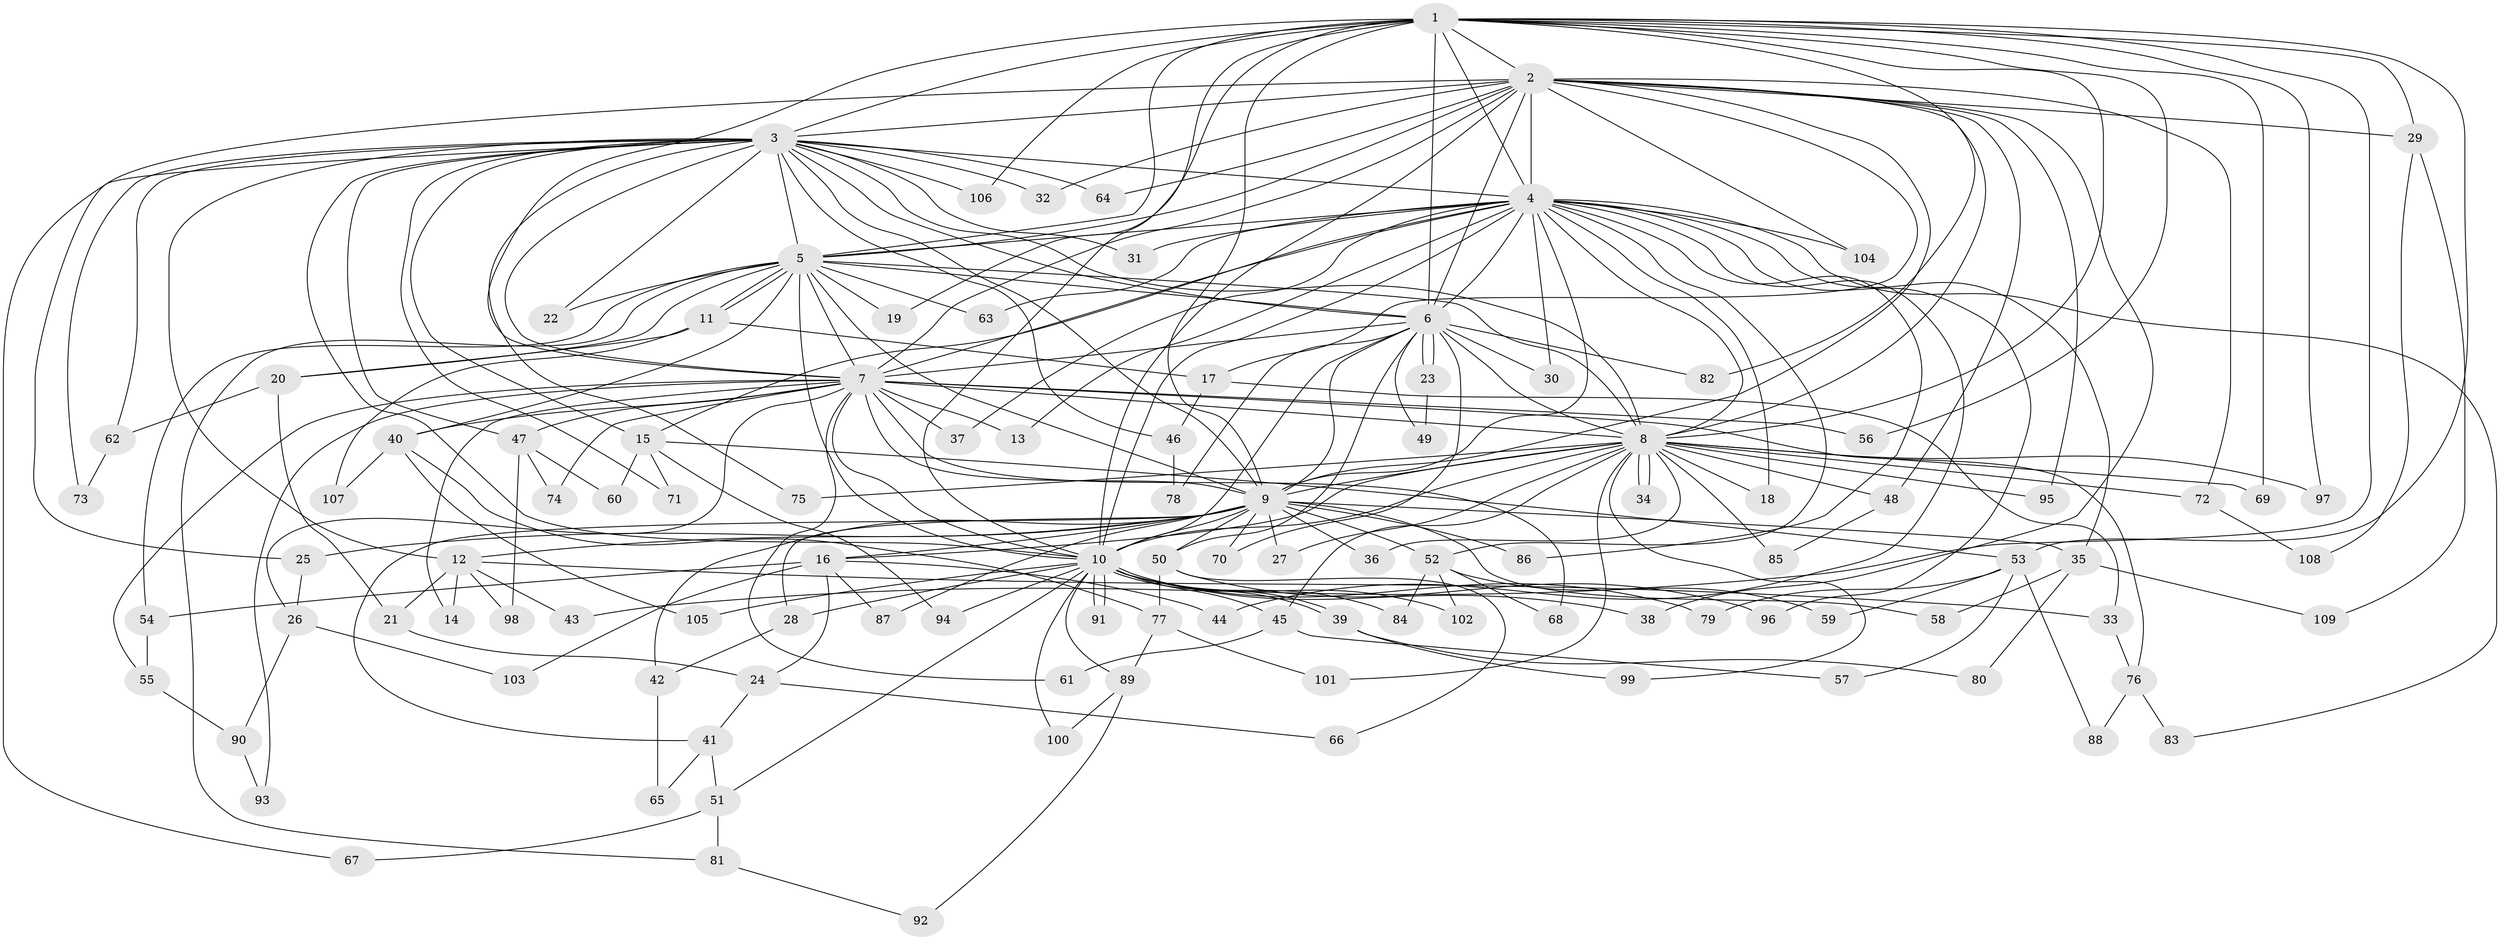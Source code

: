 // Generated by graph-tools (version 1.1) at 2025/45/03/09/25 04:45:23]
// undirected, 109 vertices, 243 edges
graph export_dot {
graph [start="1"]
  node [color=gray90,style=filled];
  1;
  2;
  3;
  4;
  5;
  6;
  7;
  8;
  9;
  10;
  11;
  12;
  13;
  14;
  15;
  16;
  17;
  18;
  19;
  20;
  21;
  22;
  23;
  24;
  25;
  26;
  27;
  28;
  29;
  30;
  31;
  32;
  33;
  34;
  35;
  36;
  37;
  38;
  39;
  40;
  41;
  42;
  43;
  44;
  45;
  46;
  47;
  48;
  49;
  50;
  51;
  52;
  53;
  54;
  55;
  56;
  57;
  58;
  59;
  60;
  61;
  62;
  63;
  64;
  65;
  66;
  67;
  68;
  69;
  70;
  71;
  72;
  73;
  74;
  75;
  76;
  77;
  78;
  79;
  80;
  81;
  82;
  83;
  84;
  85;
  86;
  87;
  88;
  89;
  90;
  91;
  92;
  93;
  94;
  95;
  96;
  97;
  98;
  99;
  100;
  101;
  102;
  103;
  104;
  105;
  106;
  107;
  108;
  109;
  1 -- 2;
  1 -- 3;
  1 -- 4;
  1 -- 5;
  1 -- 6;
  1 -- 7;
  1 -- 8;
  1 -- 9;
  1 -- 10;
  1 -- 19;
  1 -- 29;
  1 -- 43;
  1 -- 53;
  1 -- 56;
  1 -- 69;
  1 -- 82;
  1 -- 97;
  1 -- 106;
  2 -- 3;
  2 -- 4;
  2 -- 5;
  2 -- 6;
  2 -- 7;
  2 -- 8;
  2 -- 9;
  2 -- 10;
  2 -- 17;
  2 -- 25;
  2 -- 29;
  2 -- 32;
  2 -- 38;
  2 -- 48;
  2 -- 64;
  2 -- 72;
  2 -- 95;
  2 -- 104;
  3 -- 4;
  3 -- 5;
  3 -- 6;
  3 -- 7;
  3 -- 8;
  3 -- 9;
  3 -- 10;
  3 -- 12;
  3 -- 15;
  3 -- 22;
  3 -- 31;
  3 -- 32;
  3 -- 46;
  3 -- 47;
  3 -- 62;
  3 -- 64;
  3 -- 67;
  3 -- 71;
  3 -- 73;
  3 -- 75;
  3 -- 106;
  4 -- 5;
  4 -- 6;
  4 -- 7;
  4 -- 8;
  4 -- 9;
  4 -- 10;
  4 -- 13;
  4 -- 15;
  4 -- 18;
  4 -- 30;
  4 -- 31;
  4 -- 35;
  4 -- 37;
  4 -- 44;
  4 -- 52;
  4 -- 63;
  4 -- 83;
  4 -- 86;
  4 -- 96;
  4 -- 104;
  5 -- 6;
  5 -- 7;
  5 -- 8;
  5 -- 9;
  5 -- 10;
  5 -- 11;
  5 -- 11;
  5 -- 19;
  5 -- 20;
  5 -- 22;
  5 -- 40;
  5 -- 54;
  5 -- 63;
  5 -- 81;
  6 -- 7;
  6 -- 8;
  6 -- 9;
  6 -- 10;
  6 -- 23;
  6 -- 23;
  6 -- 30;
  6 -- 49;
  6 -- 50;
  6 -- 70;
  6 -- 78;
  6 -- 82;
  7 -- 8;
  7 -- 9;
  7 -- 10;
  7 -- 13;
  7 -- 14;
  7 -- 26;
  7 -- 37;
  7 -- 40;
  7 -- 47;
  7 -- 55;
  7 -- 56;
  7 -- 61;
  7 -- 68;
  7 -- 74;
  7 -- 76;
  7 -- 93;
  8 -- 9;
  8 -- 10;
  8 -- 16;
  8 -- 18;
  8 -- 27;
  8 -- 34;
  8 -- 34;
  8 -- 36;
  8 -- 45;
  8 -- 48;
  8 -- 69;
  8 -- 72;
  8 -- 75;
  8 -- 85;
  8 -- 95;
  8 -- 97;
  8 -- 99;
  8 -- 101;
  9 -- 10;
  9 -- 12;
  9 -- 16;
  9 -- 25;
  9 -- 27;
  9 -- 28;
  9 -- 35;
  9 -- 36;
  9 -- 41;
  9 -- 42;
  9 -- 50;
  9 -- 52;
  9 -- 58;
  9 -- 70;
  9 -- 86;
  9 -- 87;
  10 -- 28;
  10 -- 38;
  10 -- 39;
  10 -- 39;
  10 -- 45;
  10 -- 51;
  10 -- 79;
  10 -- 84;
  10 -- 89;
  10 -- 91;
  10 -- 91;
  10 -- 94;
  10 -- 100;
  10 -- 102;
  10 -- 105;
  11 -- 17;
  11 -- 20;
  11 -- 107;
  12 -- 14;
  12 -- 21;
  12 -- 33;
  12 -- 43;
  12 -- 98;
  15 -- 53;
  15 -- 60;
  15 -- 71;
  15 -- 94;
  16 -- 24;
  16 -- 44;
  16 -- 54;
  16 -- 87;
  16 -- 103;
  17 -- 33;
  17 -- 46;
  20 -- 21;
  20 -- 62;
  21 -- 24;
  23 -- 49;
  24 -- 41;
  24 -- 66;
  25 -- 26;
  26 -- 90;
  26 -- 103;
  28 -- 42;
  29 -- 108;
  29 -- 109;
  33 -- 76;
  35 -- 58;
  35 -- 80;
  35 -- 109;
  39 -- 80;
  39 -- 99;
  40 -- 77;
  40 -- 105;
  40 -- 107;
  41 -- 51;
  41 -- 65;
  42 -- 65;
  45 -- 57;
  45 -- 61;
  46 -- 78;
  47 -- 60;
  47 -- 74;
  47 -- 98;
  48 -- 85;
  50 -- 66;
  50 -- 77;
  50 -- 96;
  51 -- 67;
  51 -- 81;
  52 -- 59;
  52 -- 68;
  52 -- 84;
  52 -- 102;
  53 -- 57;
  53 -- 59;
  53 -- 79;
  53 -- 88;
  54 -- 55;
  55 -- 90;
  62 -- 73;
  72 -- 108;
  76 -- 83;
  76 -- 88;
  77 -- 89;
  77 -- 101;
  81 -- 92;
  89 -- 92;
  89 -- 100;
  90 -- 93;
}
